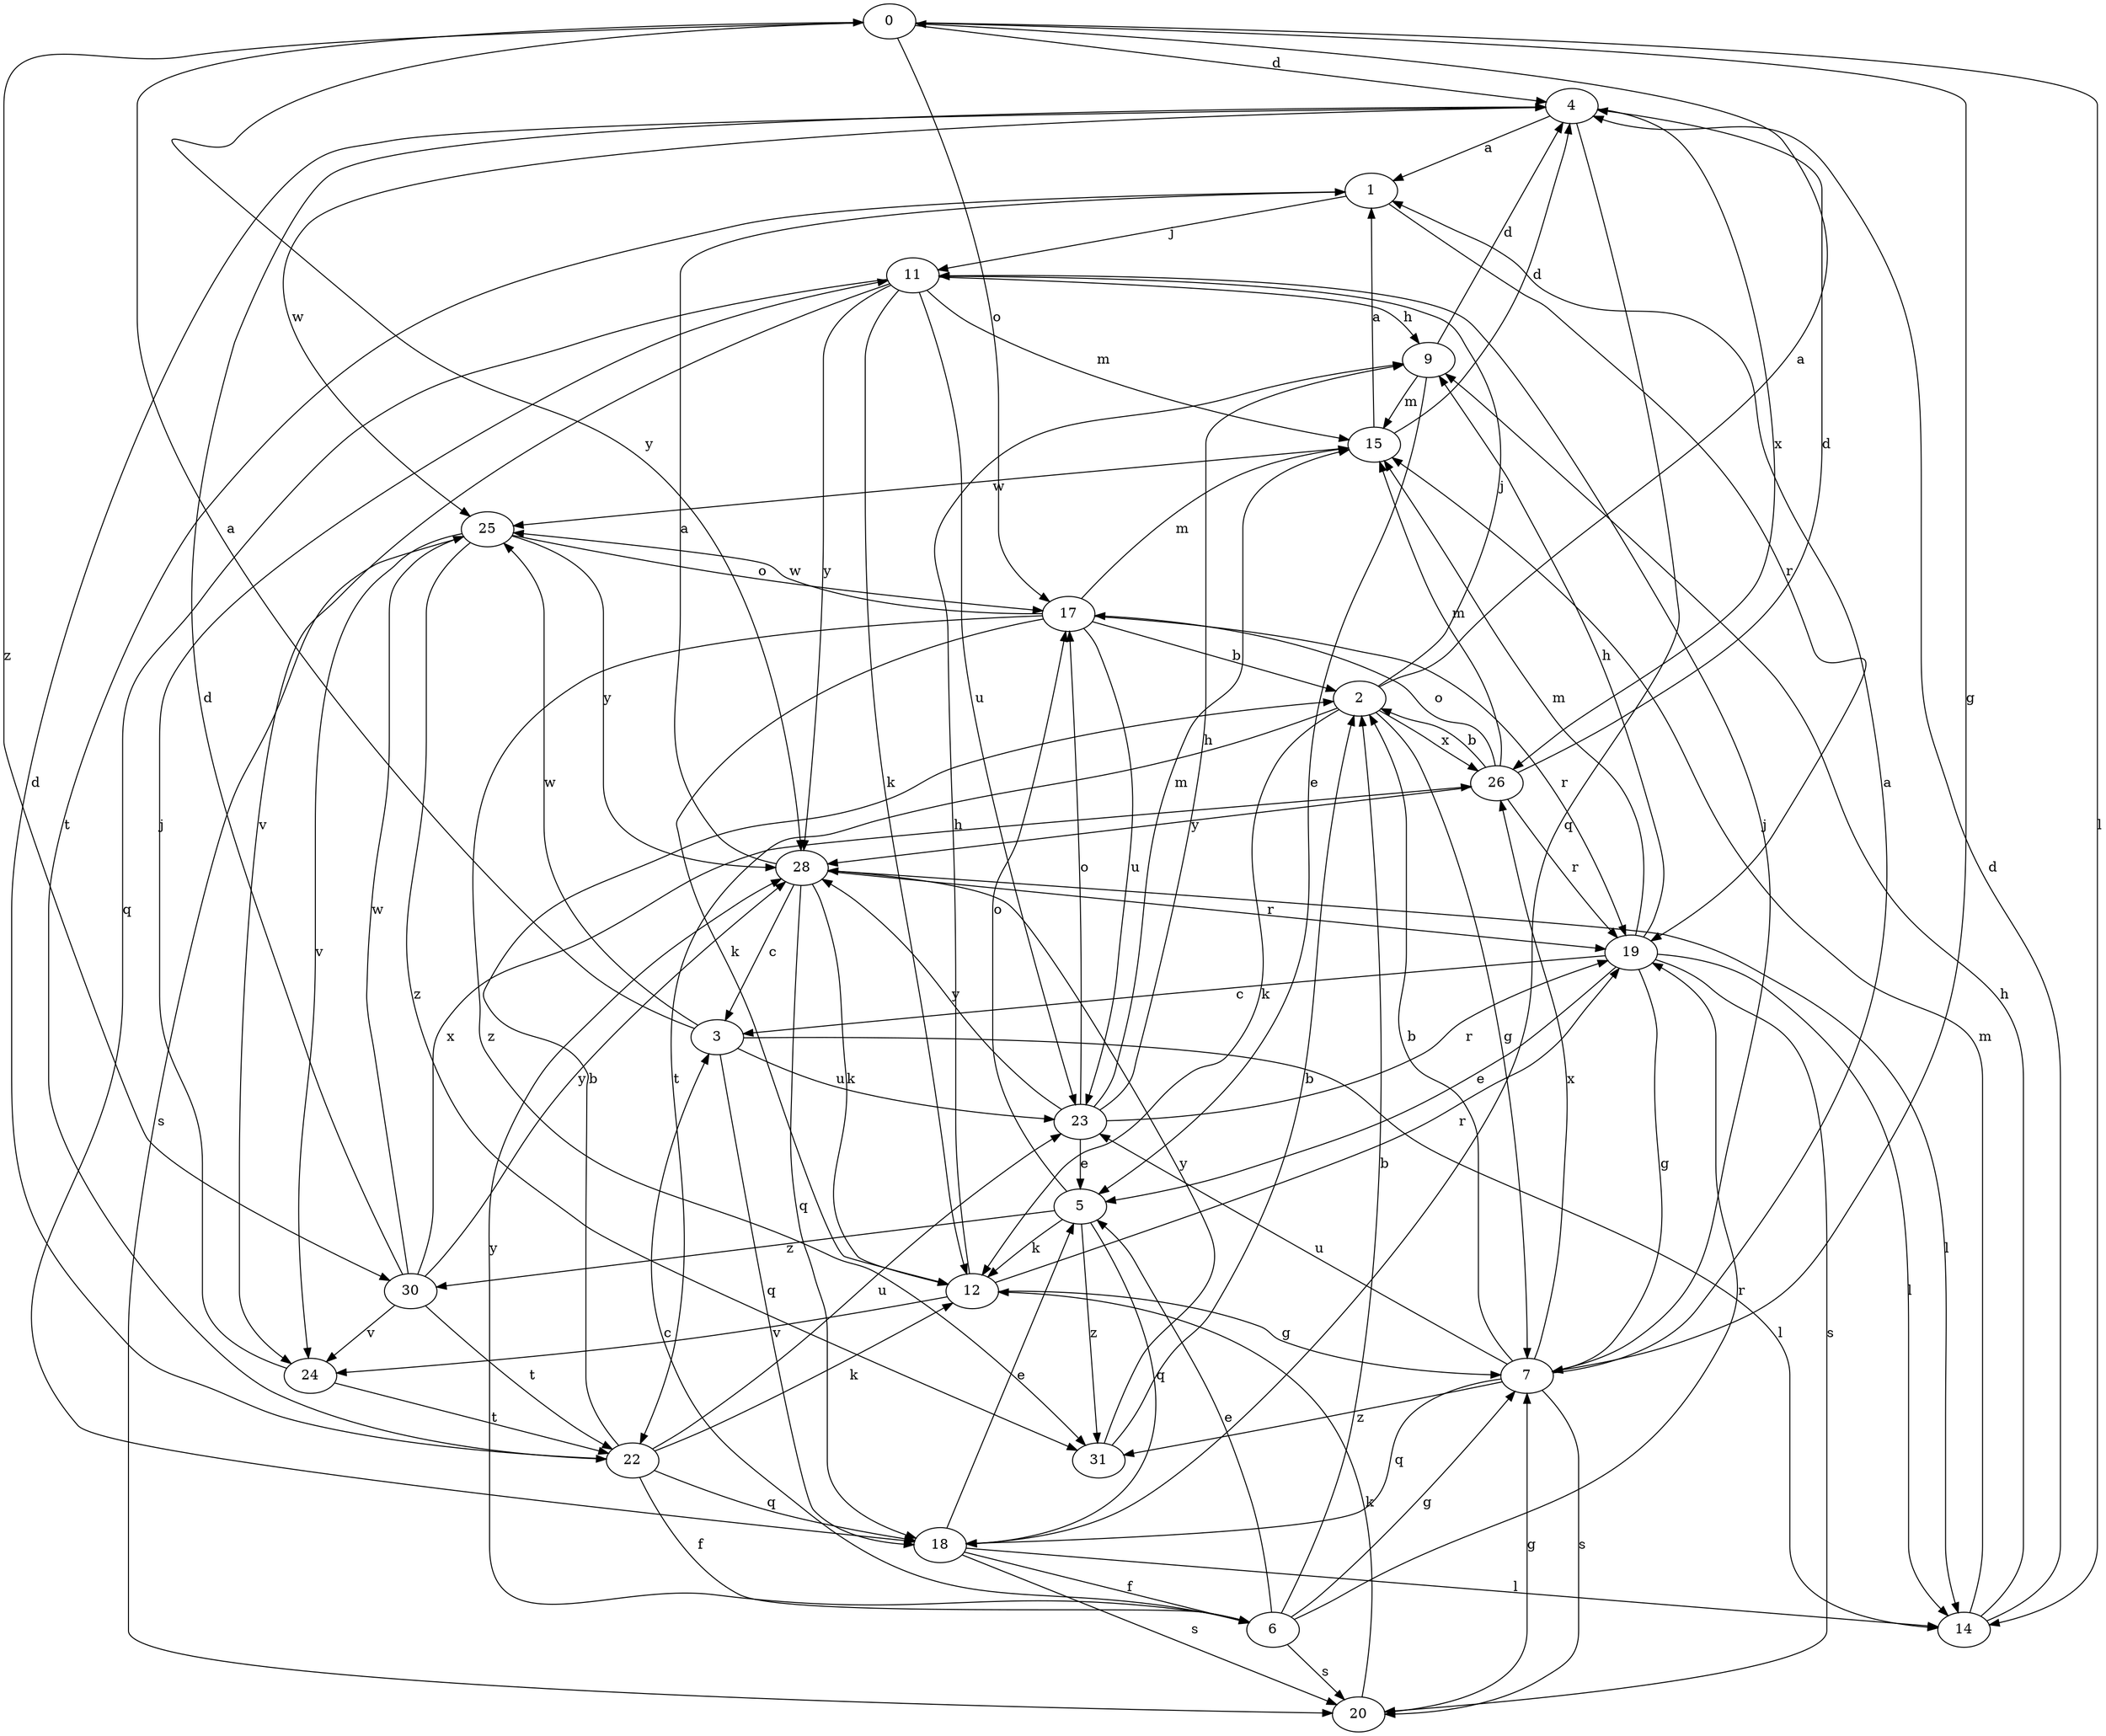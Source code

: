 strict digraph  {
0;
1;
2;
3;
4;
5;
6;
7;
9;
11;
12;
14;
15;
17;
18;
19;
20;
22;
23;
24;
25;
26;
28;
30;
31;
0 -> 4  [label=d];
0 -> 7  [label=g];
0 -> 14  [label=l];
0 -> 17  [label=o];
0 -> 28  [label=y];
0 -> 30  [label=z];
1 -> 11  [label=j];
1 -> 19  [label=r];
1 -> 22  [label=t];
2 -> 0  [label=a];
2 -> 7  [label=g];
2 -> 11  [label=j];
2 -> 12  [label=k];
2 -> 22  [label=t];
2 -> 26  [label=x];
3 -> 0  [label=a];
3 -> 14  [label=l];
3 -> 18  [label=q];
3 -> 23  [label=u];
3 -> 25  [label=w];
4 -> 1  [label=a];
4 -> 18  [label=q];
4 -> 25  [label=w];
4 -> 26  [label=x];
5 -> 12  [label=k];
5 -> 17  [label=o];
5 -> 18  [label=q];
5 -> 30  [label=z];
5 -> 31  [label=z];
6 -> 2  [label=b];
6 -> 3  [label=c];
6 -> 5  [label=e];
6 -> 7  [label=g];
6 -> 19  [label=r];
6 -> 20  [label=s];
6 -> 28  [label=y];
7 -> 1  [label=a];
7 -> 2  [label=b];
7 -> 11  [label=j];
7 -> 18  [label=q];
7 -> 20  [label=s];
7 -> 23  [label=u];
7 -> 26  [label=x];
7 -> 31  [label=z];
9 -> 4  [label=d];
9 -> 5  [label=e];
9 -> 15  [label=m];
11 -> 9  [label=h];
11 -> 12  [label=k];
11 -> 15  [label=m];
11 -> 18  [label=q];
11 -> 23  [label=u];
11 -> 24  [label=v];
11 -> 28  [label=y];
12 -> 7  [label=g];
12 -> 9  [label=h];
12 -> 19  [label=r];
12 -> 24  [label=v];
14 -> 4  [label=d];
14 -> 9  [label=h];
14 -> 15  [label=m];
15 -> 1  [label=a];
15 -> 4  [label=d];
15 -> 25  [label=w];
17 -> 2  [label=b];
17 -> 12  [label=k];
17 -> 15  [label=m];
17 -> 19  [label=r];
17 -> 23  [label=u];
17 -> 25  [label=w];
17 -> 31  [label=z];
18 -> 5  [label=e];
18 -> 6  [label=f];
18 -> 14  [label=l];
18 -> 20  [label=s];
19 -> 3  [label=c];
19 -> 5  [label=e];
19 -> 7  [label=g];
19 -> 9  [label=h];
19 -> 14  [label=l];
19 -> 15  [label=m];
19 -> 20  [label=s];
20 -> 7  [label=g];
20 -> 12  [label=k];
22 -> 2  [label=b];
22 -> 4  [label=d];
22 -> 6  [label=f];
22 -> 12  [label=k];
22 -> 18  [label=q];
22 -> 23  [label=u];
23 -> 5  [label=e];
23 -> 9  [label=h];
23 -> 15  [label=m];
23 -> 17  [label=o];
23 -> 19  [label=r];
23 -> 28  [label=y];
24 -> 11  [label=j];
24 -> 22  [label=t];
25 -> 17  [label=o];
25 -> 20  [label=s];
25 -> 24  [label=v];
25 -> 28  [label=y];
25 -> 31  [label=z];
26 -> 2  [label=b];
26 -> 4  [label=d];
26 -> 15  [label=m];
26 -> 17  [label=o];
26 -> 19  [label=r];
26 -> 28  [label=y];
28 -> 1  [label=a];
28 -> 3  [label=c];
28 -> 12  [label=k];
28 -> 14  [label=l];
28 -> 18  [label=q];
28 -> 19  [label=r];
30 -> 4  [label=d];
30 -> 22  [label=t];
30 -> 24  [label=v];
30 -> 25  [label=w];
30 -> 26  [label=x];
30 -> 28  [label=y];
31 -> 2  [label=b];
31 -> 28  [label=y];
}
